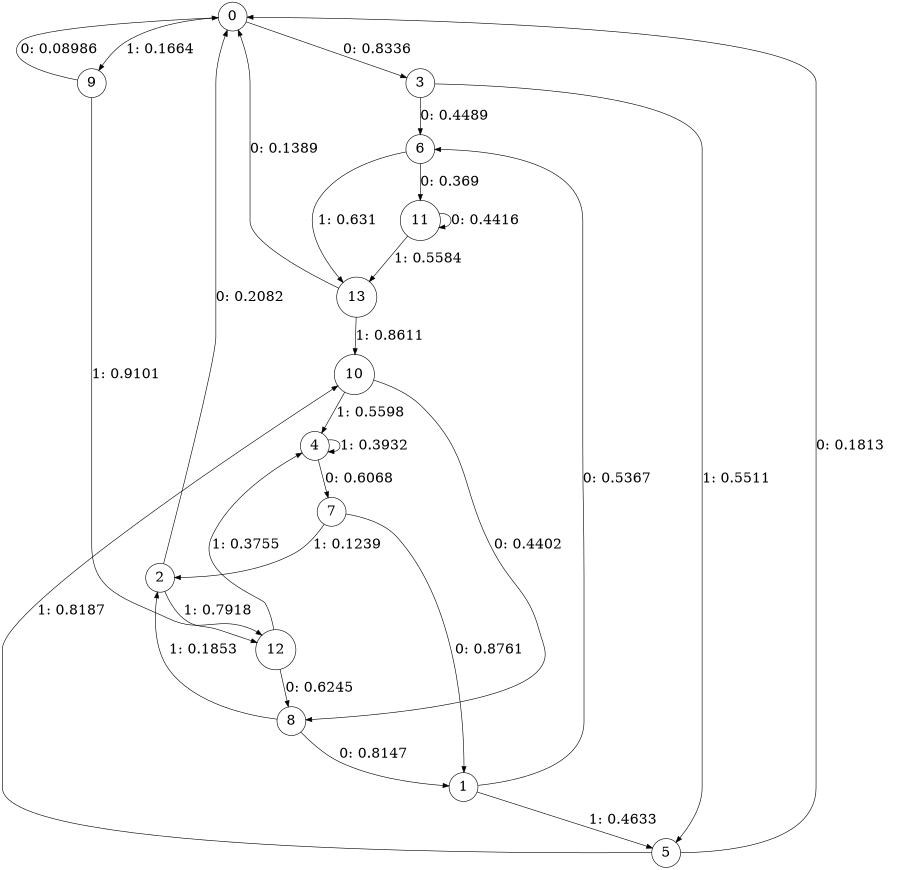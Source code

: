 digraph "ch37concat_phase3_L4" {
size = "6,8.5";
ratio = "fill";
node [shape = circle];
node [fontsize = 24];
edge [fontsize = 24];
0 -> 3 [label = "0: 0.8336   "];
0 -> 9 [label = "1: 0.1664   "];
1 -> 6 [label = "0: 0.5367   "];
1 -> 5 [label = "1: 0.4633   "];
2 -> 0 [label = "0: 0.2082   "];
2 -> 12 [label = "1: 0.7918   "];
3 -> 6 [label = "0: 0.4489   "];
3 -> 5 [label = "1: 0.5511   "];
4 -> 7 [label = "0: 0.6068   "];
4 -> 4 [label = "1: 0.3932   "];
5 -> 0 [label = "0: 0.1813   "];
5 -> 10 [label = "1: 0.8187   "];
6 -> 11 [label = "0: 0.369    "];
6 -> 13 [label = "1: 0.631    "];
7 -> 1 [label = "0: 0.8761   "];
7 -> 2 [label = "1: 0.1239   "];
8 -> 1 [label = "0: 0.8147   "];
8 -> 2 [label = "1: 0.1853   "];
9 -> 0 [label = "0: 0.08986  "];
9 -> 12 [label = "1: 0.9101   "];
10 -> 8 [label = "0: 0.4402   "];
10 -> 4 [label = "1: 0.5598   "];
11 -> 11 [label = "0: 0.4416   "];
11 -> 13 [label = "1: 0.5584   "];
12 -> 8 [label = "0: 0.6245   "];
12 -> 4 [label = "1: 0.3755   "];
13 -> 0 [label = "0: 0.1389   "];
13 -> 10 [label = "1: 0.8611   "];
}